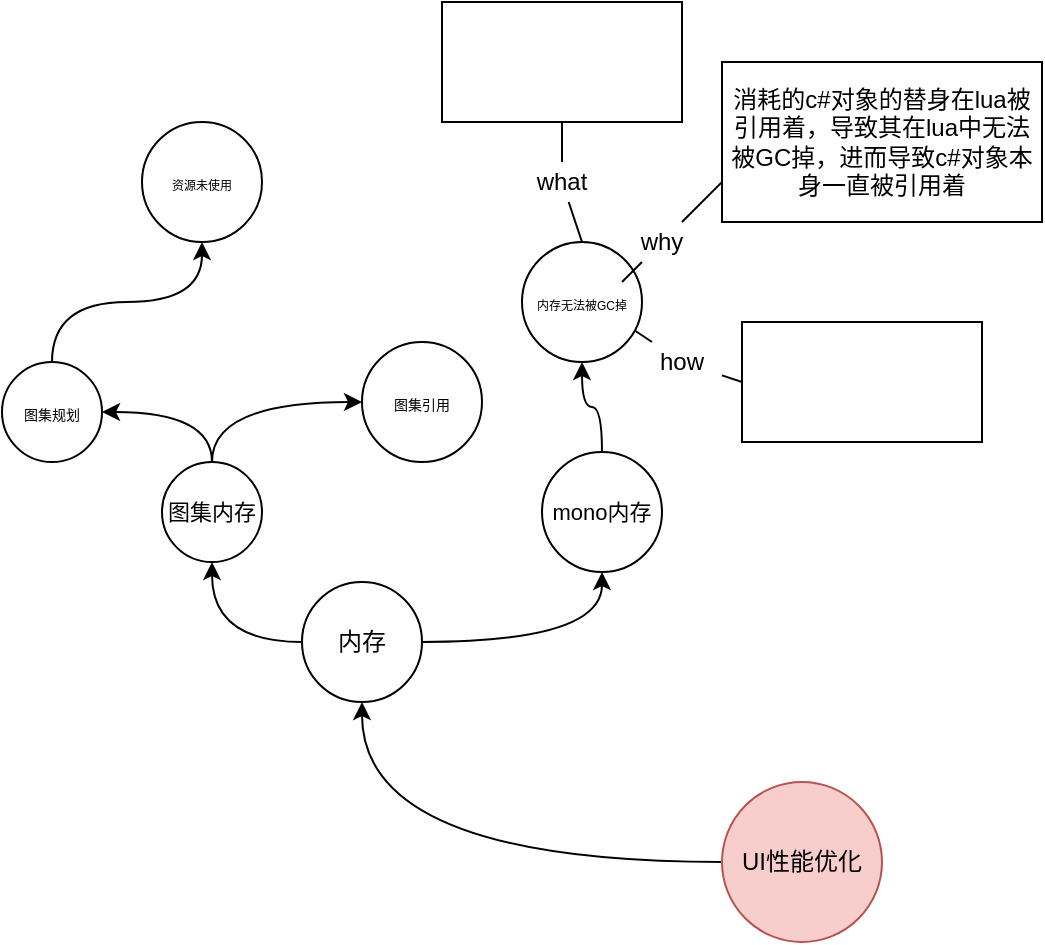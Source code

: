 <mxfile version="13.5.4" type="github">
  <diagram id="PwJVHqZTUF8KdpS5hUyB" name="第 1 页">
    <mxGraphModel dx="2012" dy="1804" grid="1" gridSize="10" guides="1" tooltips="1" connect="1" arrows="1" fold="1" page="1" pageScale="1" pageWidth="827" pageHeight="1169" math="0" shadow="0">
      <root>
        <mxCell id="0" />
        <mxCell id="1" parent="0" />
        <mxCell id="B0J6_wiplj9hyIDX13JS-4" value="" style="endArrow=none;html=1;" edge="1" parent="1" source="B0J6_wiplj9hyIDX13JS-5">
          <mxGeometry width="50" height="50" relative="1" as="geometry">
            <mxPoint x="360" y="120" as="sourcePoint" />
            <mxPoint x="300" y="90" as="targetPoint" />
          </mxGeometry>
        </mxCell>
        <mxCell id="B0J6_wiplj9hyIDX13JS-1" value="" style="endArrow=none;html=1;" edge="1" parent="1" source="B0J6_wiplj9hyIDX13JS-3">
          <mxGeometry width="50" height="50" relative="1" as="geometry">
            <mxPoint x="300" y="70" as="sourcePoint" />
            <mxPoint x="350" y="20" as="targetPoint" />
            <Array as="points">
              <mxPoint x="360" y="10" />
            </Array>
          </mxGeometry>
        </mxCell>
        <mxCell id="vSH8UtmdNrjKOl-DguEc-3" style="edgeStyle=orthogonalEdgeStyle;rounded=0;orthogonalLoop=1;jettySize=auto;html=1;entryX=0.5;entryY=1;entryDx=0;entryDy=0;curved=1;" parent="1" source="vSH8UtmdNrjKOl-DguEc-1" target="vSH8UtmdNrjKOl-DguEc-2" edge="1">
          <mxGeometry relative="1" as="geometry" />
        </mxCell>
        <mxCell id="vSH8UtmdNrjKOl-DguEc-1" value="UI性能优化" style="ellipse;whiteSpace=wrap;html=1;aspect=fixed;fillColor=#f8cecc;strokeColor=#b85450;" parent="1" vertex="1">
          <mxGeometry x="350" y="320" width="80" height="80" as="geometry" />
        </mxCell>
        <mxCell id="vSH8UtmdNrjKOl-DguEc-6" style="edgeStyle=orthogonalEdgeStyle;curved=1;rounded=0;orthogonalLoop=1;jettySize=auto;html=1;exitX=1;exitY=0.5;exitDx=0;exitDy=0;entryX=0.5;entryY=1;entryDx=0;entryDy=0;" parent="1" source="vSH8UtmdNrjKOl-DguEc-2" target="vSH8UtmdNrjKOl-DguEc-4" edge="1">
          <mxGeometry relative="1" as="geometry" />
        </mxCell>
        <mxCell id="vSH8UtmdNrjKOl-DguEc-7" style="edgeStyle=orthogonalEdgeStyle;curved=1;rounded=0;orthogonalLoop=1;jettySize=auto;html=1;exitX=0;exitY=0.5;exitDx=0;exitDy=0;" parent="1" source="vSH8UtmdNrjKOl-DguEc-2" target="vSH8UtmdNrjKOl-DguEc-5" edge="1">
          <mxGeometry relative="1" as="geometry" />
        </mxCell>
        <mxCell id="vSH8UtmdNrjKOl-DguEc-2" value="内存" style="ellipse;whiteSpace=wrap;html=1;aspect=fixed;" parent="1" vertex="1">
          <mxGeometry x="140" y="220" width="60" height="60" as="geometry" />
        </mxCell>
        <mxCell id="vSH8UtmdNrjKOl-DguEc-16" value="" style="edgeStyle=orthogonalEdgeStyle;curved=1;rounded=0;orthogonalLoop=1;jettySize=auto;html=1;" parent="1" source="vSH8UtmdNrjKOl-DguEc-4" target="vSH8UtmdNrjKOl-DguEc-15" edge="1">
          <mxGeometry relative="1" as="geometry" />
        </mxCell>
        <mxCell id="vSH8UtmdNrjKOl-DguEc-4" value="&lt;font style=&quot;font-size: 11px&quot;&gt;mono内存&lt;/font&gt;" style="ellipse;whiteSpace=wrap;html=1;aspect=fixed;" parent="1" vertex="1">
          <mxGeometry x="260" y="155" width="60" height="60" as="geometry" />
        </mxCell>
        <mxCell id="vSH8UtmdNrjKOl-DguEc-11" style="edgeStyle=orthogonalEdgeStyle;curved=1;rounded=0;orthogonalLoop=1;jettySize=auto;html=1;exitX=0.5;exitY=0;exitDx=0;exitDy=0;entryX=0;entryY=0.5;entryDx=0;entryDy=0;" parent="1" source="vSH8UtmdNrjKOl-DguEc-5" target="vSH8UtmdNrjKOl-DguEc-10" edge="1">
          <mxGeometry relative="1" as="geometry">
            <mxPoint x="95" y="130" as="sourcePoint" />
          </mxGeometry>
        </mxCell>
        <mxCell id="vSH8UtmdNrjKOl-DguEc-14" style="edgeStyle=orthogonalEdgeStyle;curved=1;rounded=0;orthogonalLoop=1;jettySize=auto;html=1;exitX=0.5;exitY=0;exitDx=0;exitDy=0;entryX=1;entryY=0.5;entryDx=0;entryDy=0;" parent="1" source="vSH8UtmdNrjKOl-DguEc-5" target="vSH8UtmdNrjKOl-DguEc-9" edge="1">
          <mxGeometry relative="1" as="geometry" />
        </mxCell>
        <mxCell id="vSH8UtmdNrjKOl-DguEc-5" value="&lt;font style=&quot;font-size: 11px&quot;&gt;图集内存&lt;/font&gt;" style="ellipse;whiteSpace=wrap;html=1;aspect=fixed;" parent="1" vertex="1">
          <mxGeometry x="70" y="160" width="50" height="50" as="geometry" />
        </mxCell>
        <mxCell id="vSH8UtmdNrjKOl-DguEc-20" style="rounded=0;orthogonalLoop=1;jettySize=auto;html=1;entryX=0.5;entryY=1;entryDx=0;entryDy=0;exitX=0.5;exitY=0;exitDx=0;exitDy=0;exitPerimeter=0;edgeStyle=orthogonalEdgeStyle;curved=1;" parent="1" source="vSH8UtmdNrjKOl-DguEc-9" target="vSH8UtmdNrjKOl-DguEc-13" edge="1">
          <mxGeometry relative="1" as="geometry" />
        </mxCell>
        <mxCell id="vSH8UtmdNrjKOl-DguEc-9" value="&lt;font style=&quot;font-size: 7px&quot;&gt;图集规划&lt;/font&gt;" style="ellipse;whiteSpace=wrap;html=1;aspect=fixed;" parent="1" vertex="1">
          <mxGeometry x="-10" y="110" width="50" height="50" as="geometry" />
        </mxCell>
        <mxCell id="vSH8UtmdNrjKOl-DguEc-10" value="&lt;font style=&quot;font-size: 7px ; line-height: 100%&quot;&gt;图集引用&lt;/font&gt;" style="ellipse;whiteSpace=wrap;html=1;aspect=fixed;" parent="1" vertex="1">
          <mxGeometry x="170" y="100" width="60" height="60" as="geometry" />
        </mxCell>
        <mxCell id="vSH8UtmdNrjKOl-DguEc-13" value="&lt;div&gt;&lt;span style=&quot;font-size: 6px&quot;&gt;资源未使用&lt;/span&gt;&lt;/div&gt;" style="ellipse;whiteSpace=wrap;html=1;aspect=fixed;align=center;" parent="1" vertex="1">
          <mxGeometry x="60" y="-10" width="60" height="60" as="geometry" />
        </mxCell>
        <mxCell id="vSH8UtmdNrjKOl-DguEc-15" value="&lt;span style=&quot;font-size: 6px ; line-height: 120%&quot;&gt;内存无法被GC掉&lt;/span&gt;" style="ellipse;whiteSpace=wrap;html=1;aspect=fixed;align=center;" parent="1" vertex="1">
          <mxGeometry x="250" y="50" width="60" height="60" as="geometry" />
        </mxCell>
        <mxCell id="B0J6_wiplj9hyIDX13JS-2" value="消耗的c#对象的替身在lua被引用着，导致其在lua中无法被GC掉，进而导致c#对象本身一直被引用着" style="rounded=0;whiteSpace=wrap;html=1;" vertex="1" parent="1">
          <mxGeometry x="350" y="-40" width="160" height="80" as="geometry" />
        </mxCell>
        <mxCell id="B0J6_wiplj9hyIDX13JS-5" value="how" style="text;html=1;strokeColor=none;fillColor=none;align=center;verticalAlign=middle;whiteSpace=wrap;rounded=0;" vertex="1" parent="1">
          <mxGeometry x="310" y="100" width="40" height="20" as="geometry" />
        </mxCell>
        <mxCell id="B0J6_wiplj9hyIDX13JS-6" value="" style="endArrow=none;html=1;" edge="1" parent="1" target="B0J6_wiplj9hyIDX13JS-5">
          <mxGeometry width="50" height="50" relative="1" as="geometry">
            <mxPoint x="360" y="120.0" as="sourcePoint" />
            <mxPoint x="300" y="90.0" as="targetPoint" />
          </mxGeometry>
        </mxCell>
        <mxCell id="B0J6_wiplj9hyIDX13JS-3" value="why" style="text;html=1;strokeColor=none;fillColor=none;align=center;verticalAlign=middle;whiteSpace=wrap;rounded=0;" vertex="1" parent="1">
          <mxGeometry x="300" y="40" width="40" height="20" as="geometry" />
        </mxCell>
        <mxCell id="B0J6_wiplj9hyIDX13JS-7" value="" style="endArrow=none;html=1;" edge="1" parent="1" target="B0J6_wiplj9hyIDX13JS-3">
          <mxGeometry width="50" height="50" relative="1" as="geometry">
            <mxPoint x="300" y="70.0" as="sourcePoint" />
            <mxPoint x="350" y="20.0" as="targetPoint" />
            <Array as="points" />
          </mxGeometry>
        </mxCell>
        <mxCell id="B0J6_wiplj9hyIDX13JS-16" value="" style="endArrow=none;html=1;exitX=0.5;exitY=0;exitDx=0;exitDy=0;" edge="1" parent="1" source="B0J6_wiplj9hyIDX13JS-17">
          <mxGeometry width="50" height="50" relative="1" as="geometry">
            <mxPoint x="250" y="50" as="sourcePoint" />
            <mxPoint x="270" y="-10" as="targetPoint" />
          </mxGeometry>
        </mxCell>
        <mxCell id="B0J6_wiplj9hyIDX13JS-17" value="what" style="text;html=1;strokeColor=none;fillColor=none;align=center;verticalAlign=middle;whiteSpace=wrap;rounded=0;" vertex="1" parent="1">
          <mxGeometry x="250" y="10" width="40" height="20" as="geometry" />
        </mxCell>
        <mxCell id="B0J6_wiplj9hyIDX13JS-18" value="" style="endArrow=none;html=1;exitX=0.5;exitY=0;exitDx=0;exitDy=0;" edge="1" parent="1" source="vSH8UtmdNrjKOl-DguEc-15" target="B0J6_wiplj9hyIDX13JS-17">
          <mxGeometry width="50" height="50" relative="1" as="geometry">
            <mxPoint x="280" y="50.0" as="sourcePoint" />
            <mxPoint x="270" y="-10.0" as="targetPoint" />
          </mxGeometry>
        </mxCell>
        <mxCell id="B0J6_wiplj9hyIDX13JS-20" value="" style="rounded=0;whiteSpace=wrap;html=1;" vertex="1" parent="1">
          <mxGeometry x="210" y="-70" width="120" height="60" as="geometry" />
        </mxCell>
        <mxCell id="B0J6_wiplj9hyIDX13JS-21" value="" style="rounded=0;whiteSpace=wrap;html=1;" vertex="1" parent="1">
          <mxGeometry x="360" y="90" width="120" height="60" as="geometry" />
        </mxCell>
      </root>
    </mxGraphModel>
  </diagram>
</mxfile>
